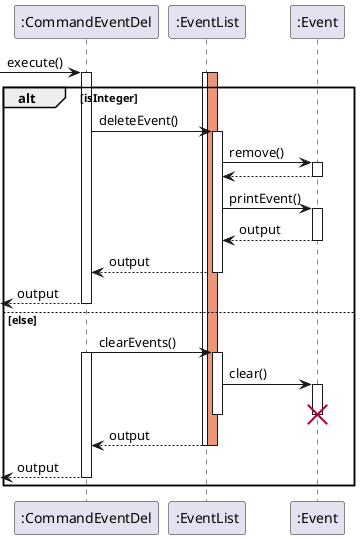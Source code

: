 @startuml

 -> ":CommandEventDel": execute()
activate ":CommandEventDel"
activate ":EventList"
activate ":EventList" #DarkSalmon
alt isInteger
   ":CommandEventDel" -> ":EventList" : deleteEvent()
    activate ":EventList"
    ":EventList" -> ":Event": remove()
    activate ":Event"
    return
    ":EventList" -> ":Event" : printEvent()
   activate ":Event"
    return output
    return output
    return output
else else
":CommandEventDel" -> ":EventList" : clearEvents()
 activate ":EventList"
 activate ":CommandEventDel"
 ":EventList" -> ":Event":  clear()
 activate ":Event"
 destroy ":Event"
 deactivate ":Event"
 deactivate ":EventList"
 return output
 deactivate ":EventList"
 return output
 deactivate ":CommandEventDel"
end
@enduml